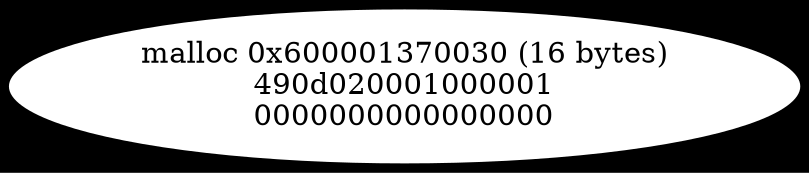 digraph memory_dump_graph {
graph [bgcolor=black]
_600001370030 [style=filled] [fillcolor=white] [label="malloc 0x600001370030 (16 bytes)
490d020001000001
0000000000000000"]
}
